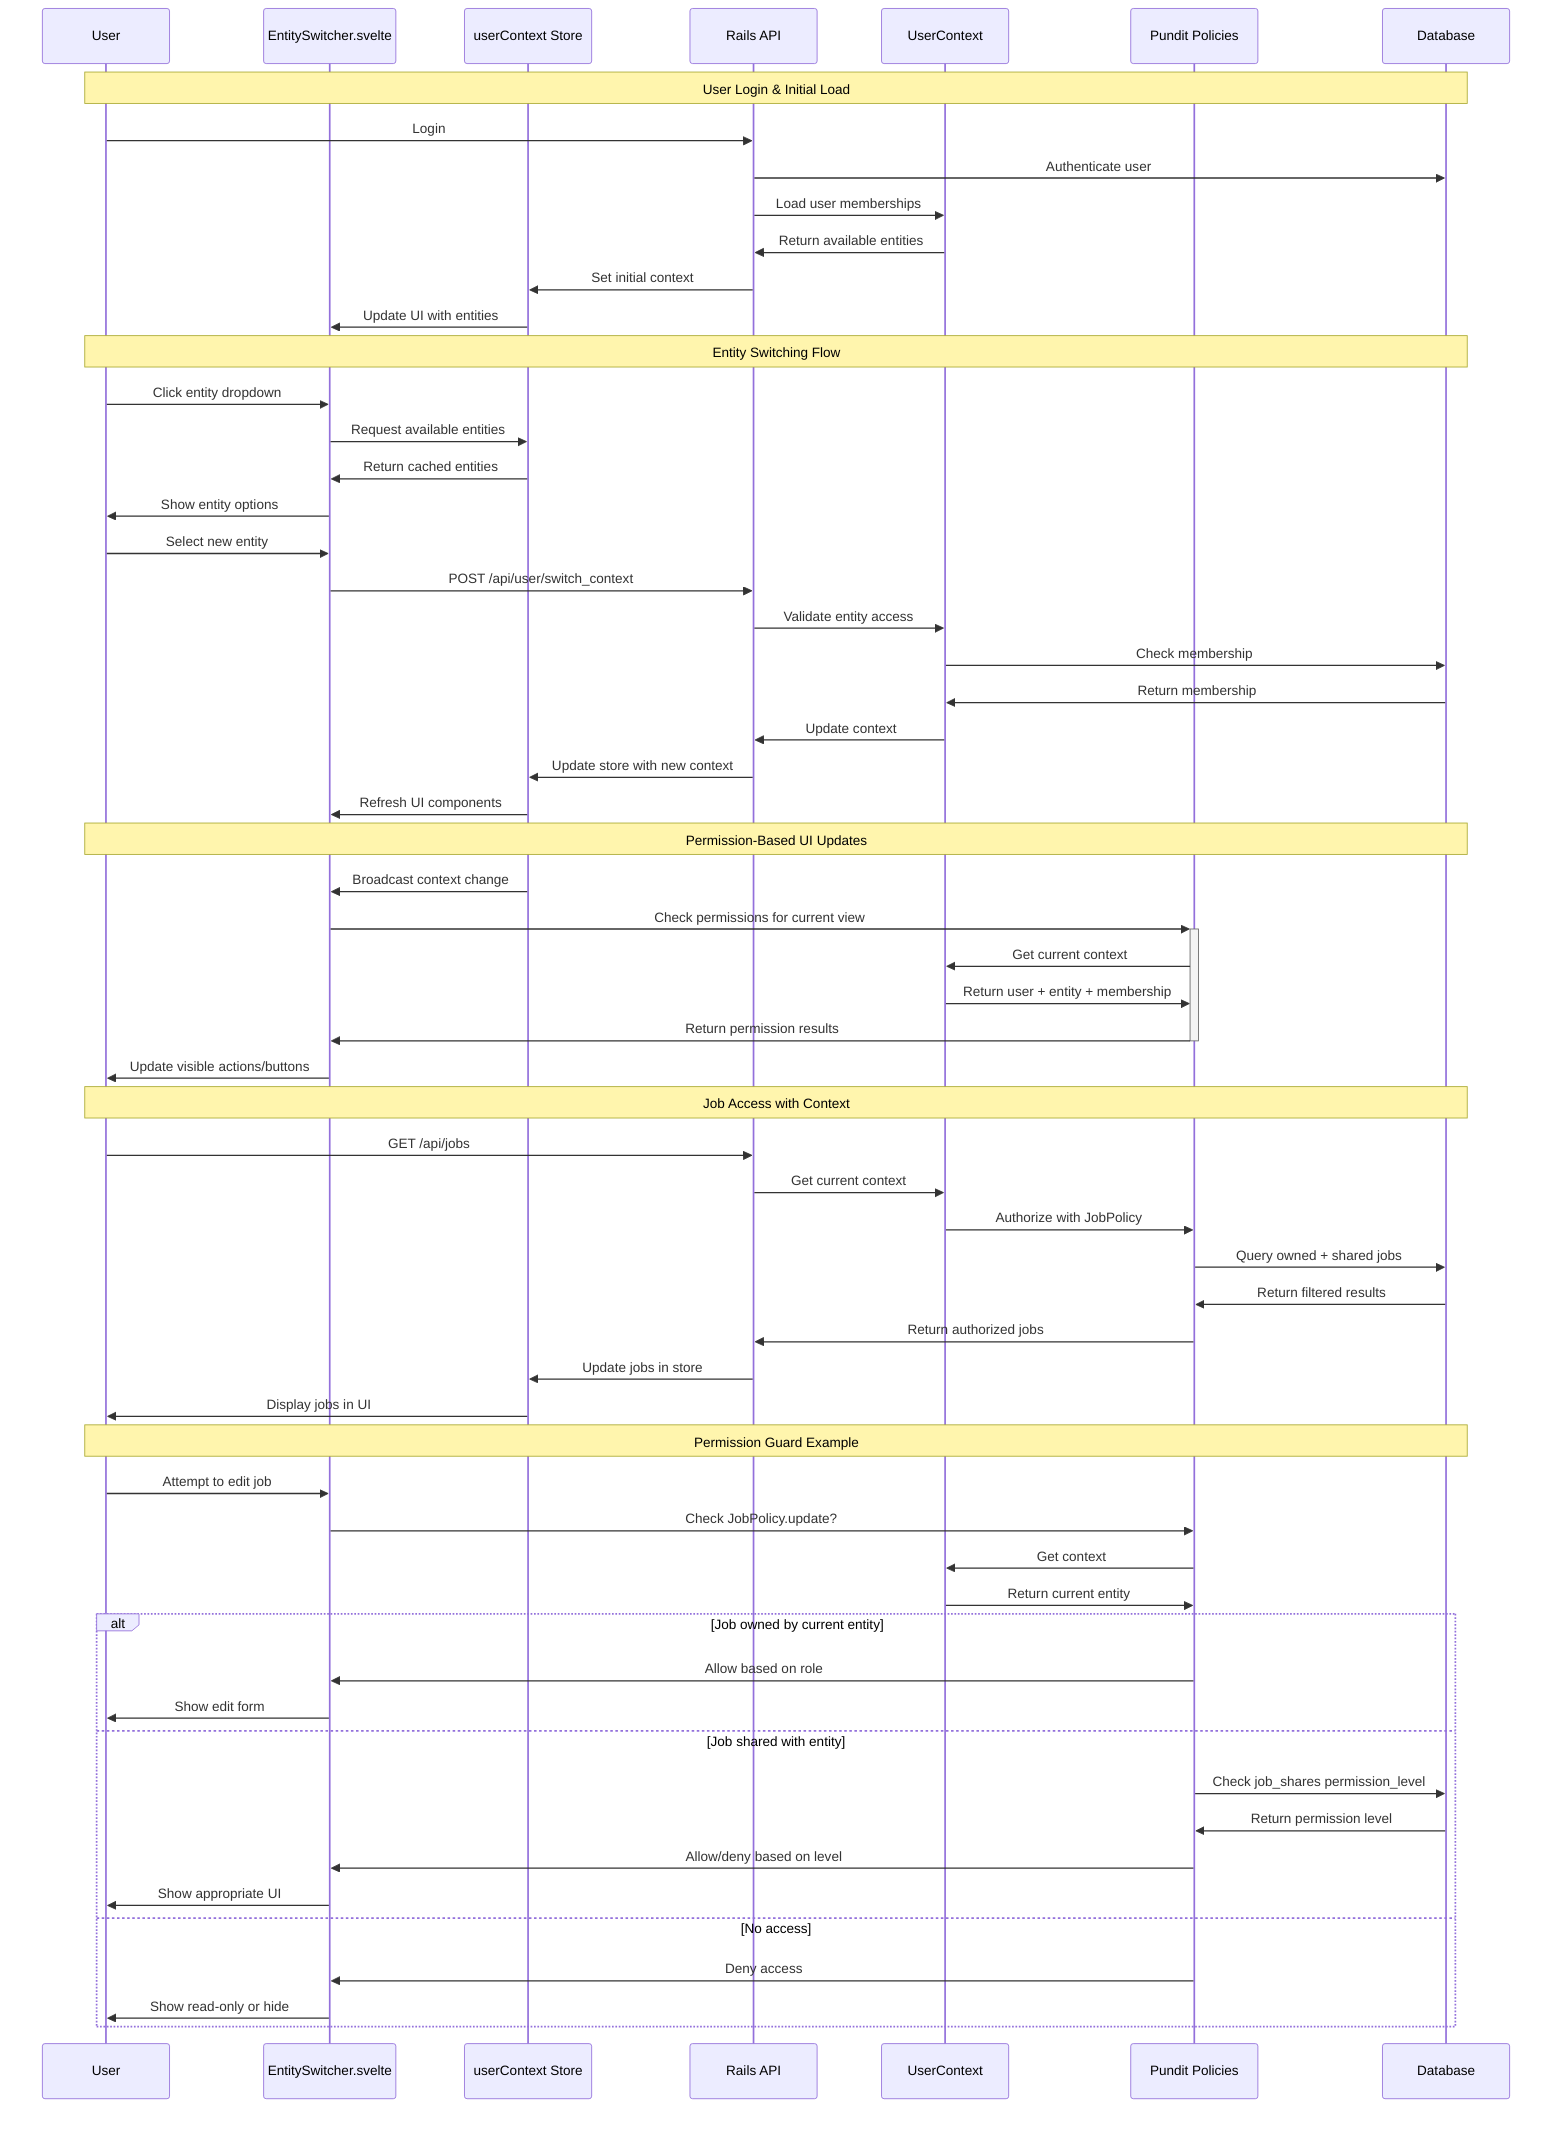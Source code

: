 sequenceDiagram
    participant U as User
    participant ES as EntitySwitcher.svelte
    participant S as userContext Store
    participant API as Rails API
    participant UC as UserContext
    participant P as Pundit Policies
    participant DB as Database
    
    Note over U,DB: User Login & Initial Load
    U->>API: Login
    API->>DB: Authenticate user
    API->>UC: Load user memberships
    UC->>API: Return available entities
    API->>S: Set initial context
    S->>ES: Update UI with entities
    
    Note over U,DB: Entity Switching Flow
    U->>ES: Click entity dropdown
    ES->>S: Request available entities
    S->>ES: Return cached entities
    ES->>U: Show entity options
    
    U->>ES: Select new entity
    ES->>API: POST /api/user/switch_context
    API->>UC: Validate entity access
    UC->>DB: Check membership
    DB->>UC: Return membership
    UC->>API: Update context
    API->>S: Update store with new context
    S->>ES: Refresh UI components
    
    Note over U,DB: Permission-Based UI Updates
    S->>ES: Broadcast context change
    ES->>+P: Check permissions for current view
    P->>UC: Get current context
    UC->>P: Return user + entity + membership
    P->>-ES: Return permission results
    ES->>U: Update visible actions/buttons
    
    Note over U,DB: Job Access with Context
    U->>API: GET /api/jobs
    API->>UC: Get current context
    UC->>P: Authorize with JobPolicy
    P->>DB: Query owned + shared jobs
    DB->>P: Return filtered results
    P->>API: Return authorized jobs
    API->>S: Update jobs in store
    S->>U: Display jobs in UI
    
    Note over U,DB: Permission Guard Example
    U->>ES: Attempt to edit job
    ES->>P: Check JobPolicy.update?
    P->>UC: Get context
    UC->>P: Return current entity
    alt Job owned by current entity
        P->>ES: Allow based on role
        ES->>U: Show edit form
    else Job shared with entity
        P->>DB: Check job_shares permission_level
        DB->>P: Return permission level
        P->>ES: Allow/deny based on level
        ES->>U: Show appropriate UI
    else No access
        P->>ES: Deny access
        ES->>U: Show read-only or hide
    end